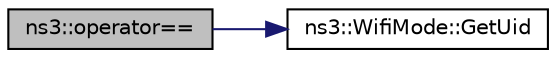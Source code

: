 digraph "ns3::operator=="
{
  edge [fontname="Helvetica",fontsize="10",labelfontname="Helvetica",labelfontsize="10"];
  node [fontname="Helvetica",fontsize="10",shape=record];
  rankdir="LR";
  Node1 [label="ns3::operator==",height=0.2,width=0.4,color="black", fillcolor="grey75", style="filled", fontcolor="black"];
  Node1 -> Node2 [color="midnightblue",fontsize="10",style="solid"];
  Node2 [label="ns3::WifiMode::GetUid",height=0.2,width=0.4,color="black", fillcolor="white", style="filled",URL="$d5/d56/classns3_1_1WifiMode.html#a430e2531c5ed9a955bf8511f9ad61df5"];
}

